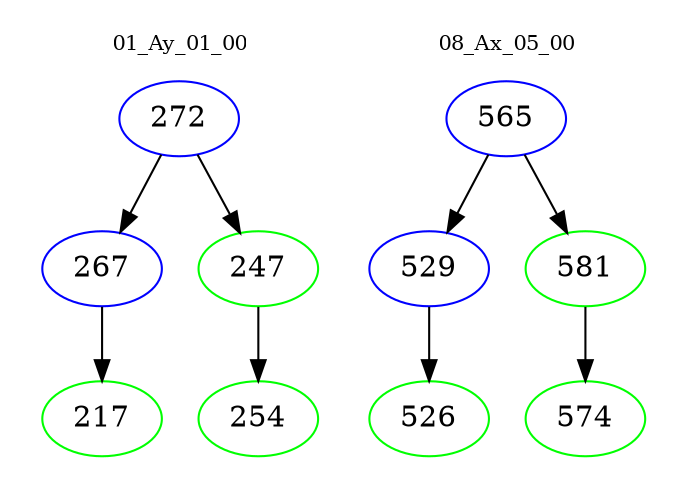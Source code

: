digraph{
subgraph cluster_0 {
color = white
label = "01_Ay_01_00";
fontsize=10;
T0_272 [label="272", color="blue"]
T0_272 -> T0_267 [color="black"]
T0_267 [label="267", color="blue"]
T0_267 -> T0_217 [color="black"]
T0_217 [label="217", color="green"]
T0_272 -> T0_247 [color="black"]
T0_247 [label="247", color="green"]
T0_247 -> T0_254 [color="black"]
T0_254 [label="254", color="green"]
}
subgraph cluster_1 {
color = white
label = "08_Ax_05_00";
fontsize=10;
T1_565 [label="565", color="blue"]
T1_565 -> T1_529 [color="black"]
T1_529 [label="529", color="blue"]
T1_529 -> T1_526 [color="black"]
T1_526 [label="526", color="green"]
T1_565 -> T1_581 [color="black"]
T1_581 [label="581", color="green"]
T1_581 -> T1_574 [color="black"]
T1_574 [label="574", color="green"]
}
}
